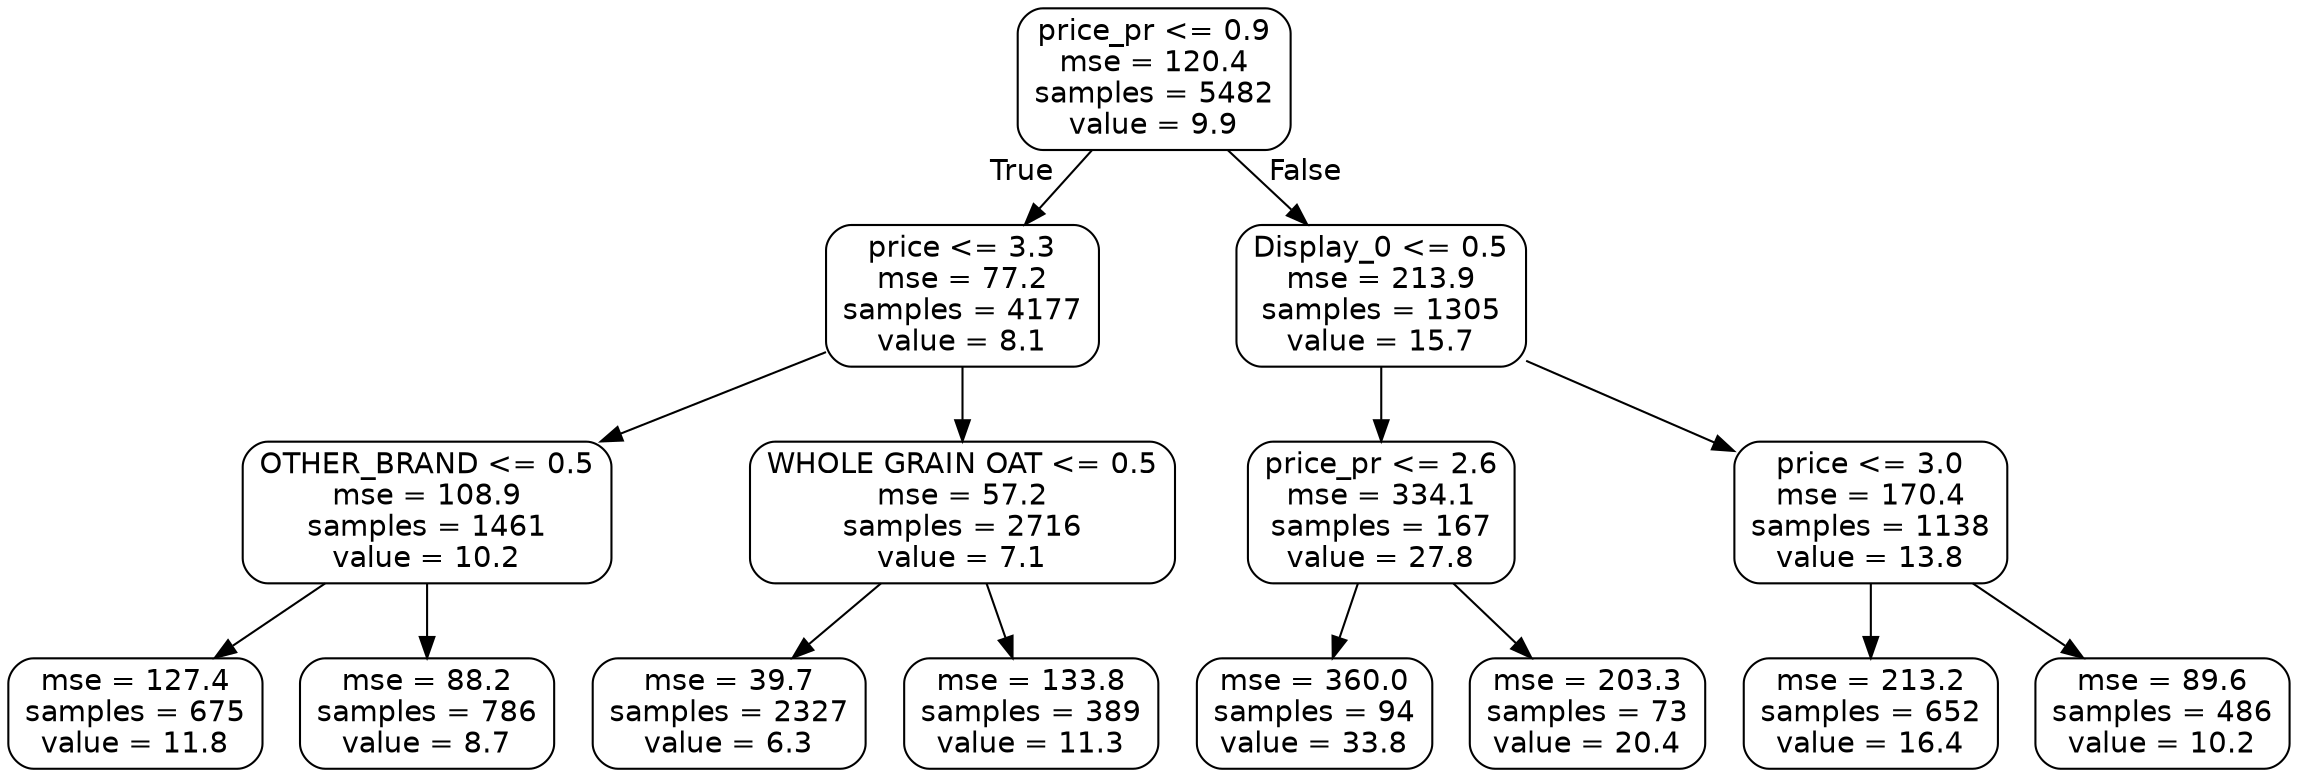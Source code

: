 digraph Tree {
node [shape=box, style="rounded", color="black", fontname=helvetica] ;
edge [fontname=helvetica] ;
0 [label="price_pr <= 0.9\nmse = 120.4\nsamples = 5482\nvalue = 9.9"] ;
1 [label="price <= 3.3\nmse = 77.2\nsamples = 4177\nvalue = 8.1"] ;
0 -> 1 [labeldistance=2.5, labelangle=45, headlabel="True"] ;
2 [label="OTHER_BRAND <= 0.5\nmse = 108.9\nsamples = 1461\nvalue = 10.2"] ;
1 -> 2 ;
3 [label="mse = 127.4\nsamples = 675\nvalue = 11.8"] ;
2 -> 3 ;
4 [label="mse = 88.2\nsamples = 786\nvalue = 8.7"] ;
2 -> 4 ;
5 [label="WHOLE GRAIN OAT <= 0.5\nmse = 57.2\nsamples = 2716\nvalue = 7.1"] ;
1 -> 5 ;
6 [label="mse = 39.7\nsamples = 2327\nvalue = 6.3"] ;
5 -> 6 ;
7 [label="mse = 133.8\nsamples = 389\nvalue = 11.3"] ;
5 -> 7 ;
8 [label="Display_0 <= 0.5\nmse = 213.9\nsamples = 1305\nvalue = 15.7"] ;
0 -> 8 [labeldistance=2.5, labelangle=-45, headlabel="False"] ;
9 [label="price_pr <= 2.6\nmse = 334.1\nsamples = 167\nvalue = 27.8"] ;
8 -> 9 ;
10 [label="mse = 360.0\nsamples = 94\nvalue = 33.8"] ;
9 -> 10 ;
11 [label="mse = 203.3\nsamples = 73\nvalue = 20.4"] ;
9 -> 11 ;
12 [label="price <= 3.0\nmse = 170.4\nsamples = 1138\nvalue = 13.8"] ;
8 -> 12 ;
13 [label="mse = 213.2\nsamples = 652\nvalue = 16.4"] ;
12 -> 13 ;
14 [label="mse = 89.6\nsamples = 486\nvalue = 10.2"] ;
12 -> 14 ;
}